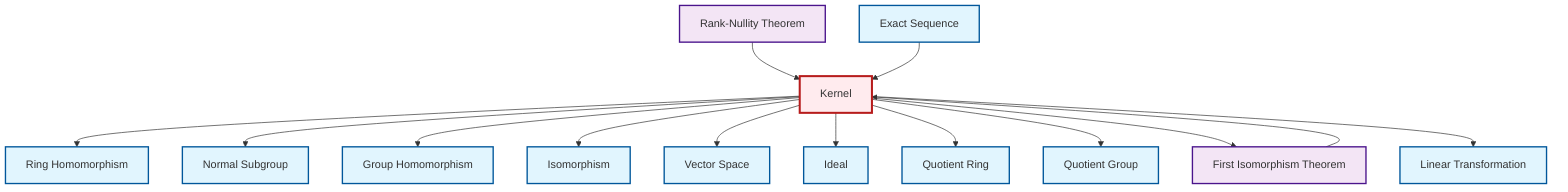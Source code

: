 graph TD
    classDef definition fill:#e1f5fe,stroke:#01579b,stroke-width:2px
    classDef theorem fill:#f3e5f5,stroke:#4a148c,stroke-width:2px
    classDef axiom fill:#fff3e0,stroke:#e65100,stroke-width:2px
    classDef example fill:#e8f5e9,stroke:#1b5e20,stroke-width:2px
    classDef current fill:#ffebee,stroke:#b71c1c,stroke-width:3px
    def-quotient-ring["Quotient Ring"]:::definition
    def-kernel["Kernel"]:::definition
    def-vector-space["Vector Space"]:::definition
    thm-rank-nullity["Rank-Nullity Theorem"]:::theorem
    def-isomorphism["Isomorphism"]:::definition
    def-quotient-group["Quotient Group"]:::definition
    thm-first-isomorphism["First Isomorphism Theorem"]:::theorem
    def-exact-sequence["Exact Sequence"]:::definition
    def-normal-subgroup["Normal Subgroup"]:::definition
    def-homomorphism["Group Homomorphism"]:::definition
    def-ideal["Ideal"]:::definition
    def-ring-homomorphism["Ring Homomorphism"]:::definition
    def-linear-transformation["Linear Transformation"]:::definition
    thm-rank-nullity --> def-kernel
    def-kernel --> def-ring-homomorphism
    def-kernel --> def-normal-subgroup
    def-kernel --> def-homomorphism
    def-kernel --> def-isomorphism
    def-kernel --> def-vector-space
    def-kernel --> def-ideal
    def-kernel --> def-quotient-ring
    thm-first-isomorphism --> def-kernel
    def-kernel --> def-quotient-group
    def-exact-sequence --> def-kernel
    def-kernel --> thm-first-isomorphism
    def-kernel --> def-linear-transformation
    class def-kernel current